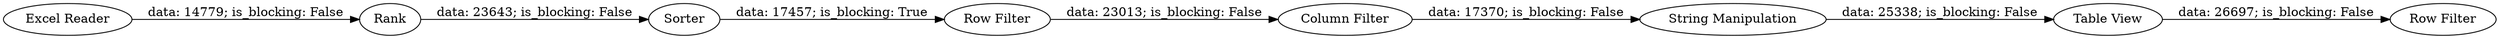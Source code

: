 digraph {
	"9070524559445339297_6" [label="Column Filter"]
	"9070524559445339297_7" [label="String Manipulation"]
	"9070524559445339297_8" [label="Row Filter"]
	"9070524559445339297_2" [label=Rank]
	"9070524559445339297_3" [label=Sorter]
	"9070524559445339297_1" [label="Excel Reader"]
	"9070524559445339297_4" [label="Row Filter"]
	"9070524559445339297_5" [label="Table View"]
	"9070524559445339297_5" -> "9070524559445339297_8" [label="data: 26697; is_blocking: False"]
	"9070524559445339297_1" -> "9070524559445339297_2" [label="data: 14779; is_blocking: False"]
	"9070524559445339297_4" -> "9070524559445339297_6" [label="data: 23013; is_blocking: False"]
	"9070524559445339297_6" -> "9070524559445339297_7" [label="data: 17370; is_blocking: False"]
	"9070524559445339297_7" -> "9070524559445339297_5" [label="data: 25338; is_blocking: False"]
	"9070524559445339297_3" -> "9070524559445339297_4" [label="data: 17457; is_blocking: True"]
	"9070524559445339297_2" -> "9070524559445339297_3" [label="data: 23643; is_blocking: False"]
	rankdir=LR
}
